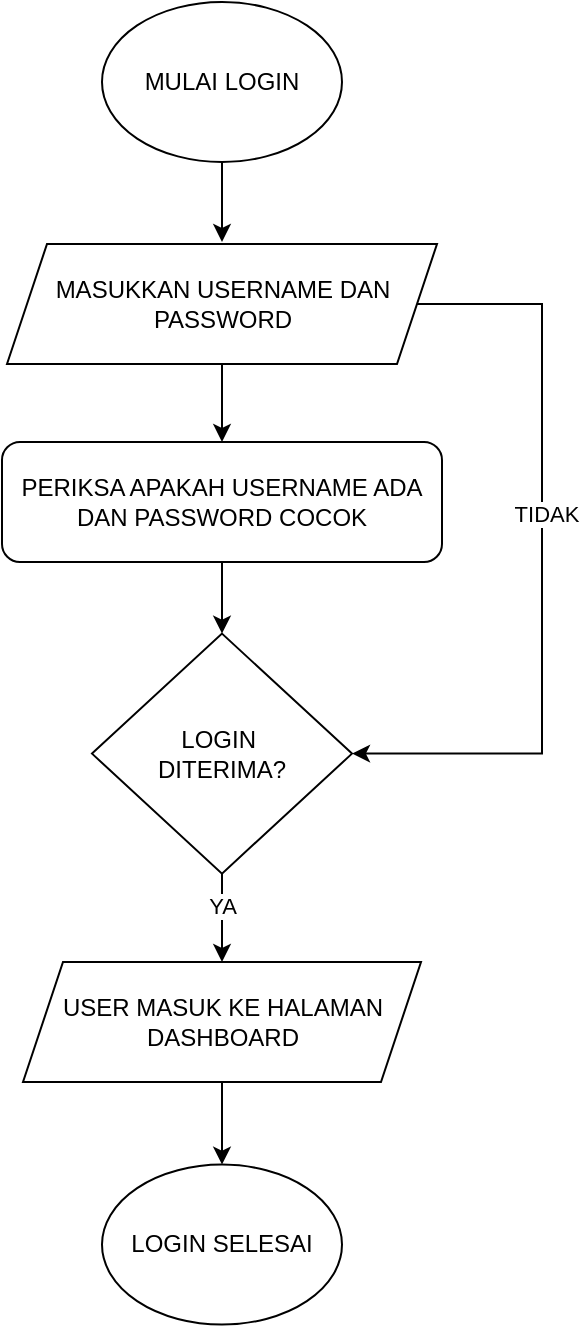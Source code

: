<mxfile version="25.0.1">
  <diagram name="Page-1" id="s6RYuwPW1rAyxglArAj3">
    <mxGraphModel dx="353" dy="189" grid="1" gridSize="10" guides="1" tooltips="1" connect="1" arrows="1" fold="1" page="1" pageScale="1" pageWidth="850" pageHeight="1100" math="0" shadow="0">
      <root>
        <mxCell id="0" />
        <mxCell id="1" parent="0" />
        <mxCell id="EH_pXnjPwOsGgoBDvtnK-1" style="edgeStyle=orthogonalEdgeStyle;rounded=0;orthogonalLoop=1;jettySize=auto;html=1;" edge="1" parent="1" source="EH_pXnjPwOsGgoBDvtnK-2">
          <mxGeometry relative="1" as="geometry">
            <mxPoint x="400" y="180" as="targetPoint" />
          </mxGeometry>
        </mxCell>
        <mxCell id="EH_pXnjPwOsGgoBDvtnK-2" value="MULAI LOGIN" style="ellipse;whiteSpace=wrap;html=1;" vertex="1" parent="1">
          <mxGeometry x="340" y="60" width="120" height="80" as="geometry" />
        </mxCell>
        <mxCell id="EH_pXnjPwOsGgoBDvtnK-3" style="edgeStyle=orthogonalEdgeStyle;rounded=0;orthogonalLoop=1;jettySize=auto;html=1;entryX=0.5;entryY=0;entryDx=0;entryDy=0;" edge="1" parent="1" source="EH_pXnjPwOsGgoBDvtnK-13" target="EH_pXnjPwOsGgoBDvtnK-9">
          <mxGeometry relative="1" as="geometry" />
        </mxCell>
        <mxCell id="EH_pXnjPwOsGgoBDvtnK-4" style="edgeStyle=orthogonalEdgeStyle;rounded=0;orthogonalLoop=1;jettySize=auto;html=1;exitX=1;exitY=0.5;exitDx=0;exitDy=0;entryX=1;entryY=0.5;entryDx=0;entryDy=0;" edge="1" parent="1" source="EH_pXnjPwOsGgoBDvtnK-6" target="EH_pXnjPwOsGgoBDvtnK-9">
          <mxGeometry relative="1" as="geometry">
            <mxPoint x="560" y="211" as="targetPoint" />
            <Array as="points">
              <mxPoint x="560" y="211" />
              <mxPoint x="560" y="436" />
            </Array>
          </mxGeometry>
        </mxCell>
        <mxCell id="EH_pXnjPwOsGgoBDvtnK-5" value="TIDAK" style="edgeLabel;html=1;align=center;verticalAlign=middle;resizable=0;points=[];" vertex="1" connectable="0" parent="EH_pXnjPwOsGgoBDvtnK-4">
          <mxGeometry x="-0.131" y="2" relative="1" as="geometry">
            <mxPoint y="1" as="offset" />
          </mxGeometry>
        </mxCell>
        <mxCell id="EH_pXnjPwOsGgoBDvtnK-6" value="MASUKKAN USERNAME DAN PASSWORD" style="shape=parallelogram;perimeter=parallelogramPerimeter;whiteSpace=wrap;html=1;fixedSize=1;" vertex="1" parent="1">
          <mxGeometry x="292.5" y="181" width="215" height="60" as="geometry" />
        </mxCell>
        <mxCell id="EH_pXnjPwOsGgoBDvtnK-7" style="edgeStyle=orthogonalEdgeStyle;rounded=0;orthogonalLoop=1;jettySize=auto;html=1;exitX=0.5;exitY=1;exitDx=0;exitDy=0;entryX=0.5;entryY=0;entryDx=0;entryDy=0;" edge="1" parent="1" source="EH_pXnjPwOsGgoBDvtnK-9" target="EH_pXnjPwOsGgoBDvtnK-15">
          <mxGeometry relative="1" as="geometry">
            <mxPoint x="400" y="535.81" as="targetPoint" />
          </mxGeometry>
        </mxCell>
        <mxCell id="EH_pXnjPwOsGgoBDvtnK-8" value="YA" style="edgeLabel;html=1;align=center;verticalAlign=middle;resizable=0;points=[];" vertex="1" connectable="0" parent="EH_pXnjPwOsGgoBDvtnK-7">
          <mxGeometry x="-0.3" relative="1" as="geometry">
            <mxPoint as="offset" />
          </mxGeometry>
        </mxCell>
        <mxCell id="EH_pXnjPwOsGgoBDvtnK-9" value="LOGIN&amp;nbsp;&lt;div&gt;DITERIMA?&lt;/div&gt;" style="rhombus;whiteSpace=wrap;html=1;" vertex="1" parent="1">
          <mxGeometry x="335" y="375.81" width="130" height="120" as="geometry" />
        </mxCell>
        <mxCell id="EH_pXnjPwOsGgoBDvtnK-10" value="LOGIN SELESAI" style="ellipse;whiteSpace=wrap;html=1;" vertex="1" parent="1">
          <mxGeometry x="340" y="641.31" width="120" height="80" as="geometry" />
        </mxCell>
        <mxCell id="EH_pXnjPwOsGgoBDvtnK-11" style="edgeStyle=orthogonalEdgeStyle;rounded=0;orthogonalLoop=1;jettySize=auto;html=1;exitX=0.5;exitY=1;exitDx=0;exitDy=0;entryX=0.5;entryY=0;entryDx=0;entryDy=0;" edge="1" parent="1" source="EH_pXnjPwOsGgoBDvtnK-15" target="EH_pXnjPwOsGgoBDvtnK-10">
          <mxGeometry relative="1" as="geometry">
            <mxPoint x="400" y="595.81" as="sourcePoint" />
          </mxGeometry>
        </mxCell>
        <mxCell id="EH_pXnjPwOsGgoBDvtnK-14" value="" style="edgeStyle=orthogonalEdgeStyle;rounded=0;orthogonalLoop=1;jettySize=auto;html=1;entryX=0.5;entryY=0;entryDx=0;entryDy=0;" edge="1" parent="1" source="EH_pXnjPwOsGgoBDvtnK-6" target="EH_pXnjPwOsGgoBDvtnK-13">
          <mxGeometry relative="1" as="geometry">
            <mxPoint x="400" y="241" as="sourcePoint" />
            <mxPoint x="400" y="376" as="targetPoint" />
          </mxGeometry>
        </mxCell>
        <mxCell id="EH_pXnjPwOsGgoBDvtnK-13" value="PERIKSA APAKAH USERNAME ADA DAN PASSWORD COCOK" style="rounded=1;whiteSpace=wrap;html=1;" vertex="1" parent="1">
          <mxGeometry x="290" y="280" width="220" height="60" as="geometry" />
        </mxCell>
        <mxCell id="EH_pXnjPwOsGgoBDvtnK-15" value="USER MASUK KE HALAMAN DASHBOARD" style="shape=parallelogram;perimeter=parallelogramPerimeter;whiteSpace=wrap;html=1;fixedSize=1;" vertex="1" parent="1">
          <mxGeometry x="300.5" y="540" width="199" height="60" as="geometry" />
        </mxCell>
      </root>
    </mxGraphModel>
  </diagram>
</mxfile>
